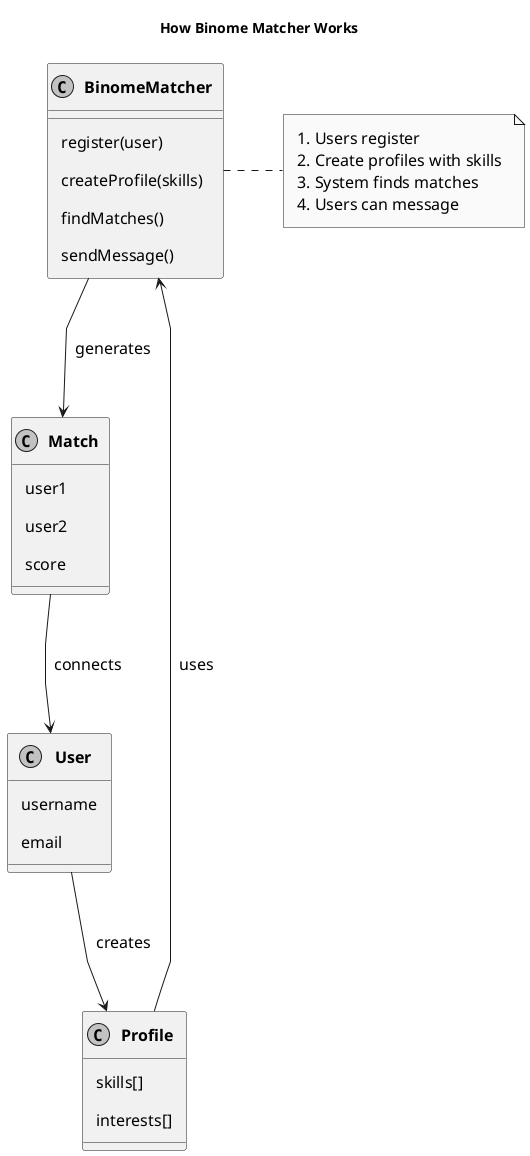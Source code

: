 @startuml Binome Matcher - Simple Flow

skinparam monochrome true
skinparam shadowing false
skinparam defaultFontSize 16
skinparam classFontStyle bold
skinparam padding 8
skinparam ranksep 100
skinparam nodesep 60
skinparam linetype polyline

title How Binome Matcher Works

' Simplified entities
class User {
    username
    email
}

class Profile {
    skills[]
    interests[]
}

class Match {
    user1
    user2
    score
}

' Core functionality
class BinomeMatcher {
    register(user)
    createProfile(skills)
    findMatches()
    sendMessage()
}

' Visual flow
User --> Profile : creates
Profile --> BinomeMatcher : uses
BinomeMatcher --> Match : generates
Match --> User : connects

note right of BinomeMatcher
  1. Users register
  2. Create profiles with skills
  3. System finds matches
  4. Users can message
end note

@enduml